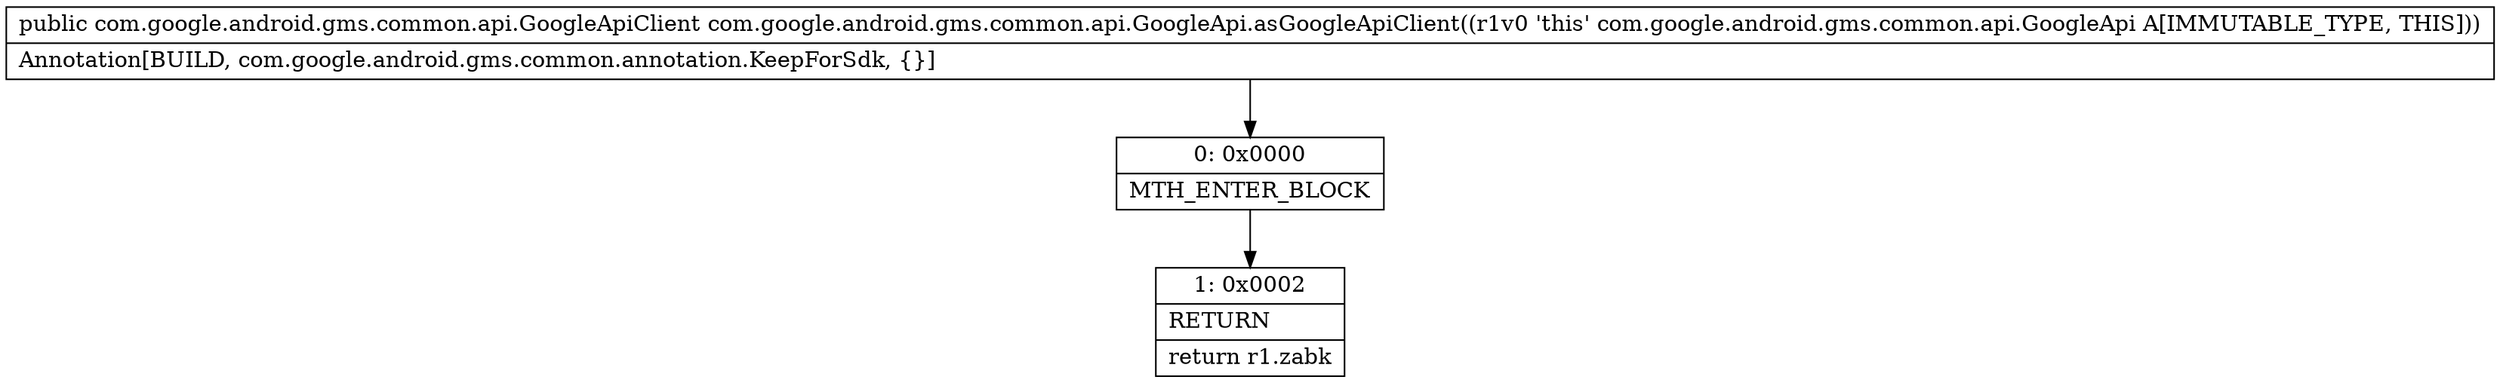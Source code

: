 digraph "CFG forcom.google.android.gms.common.api.GoogleApi.asGoogleApiClient()Lcom\/google\/android\/gms\/common\/api\/GoogleApiClient;" {
Node_0 [shape=record,label="{0\:\ 0x0000|MTH_ENTER_BLOCK\l}"];
Node_1 [shape=record,label="{1\:\ 0x0002|RETURN\l|return r1.zabk\l}"];
MethodNode[shape=record,label="{public com.google.android.gms.common.api.GoogleApiClient com.google.android.gms.common.api.GoogleApi.asGoogleApiClient((r1v0 'this' com.google.android.gms.common.api.GoogleApi A[IMMUTABLE_TYPE, THIS]))  | Annotation[BUILD, com.google.android.gms.common.annotation.KeepForSdk, \{\}]\l}"];
MethodNode -> Node_0;
Node_0 -> Node_1;
}

